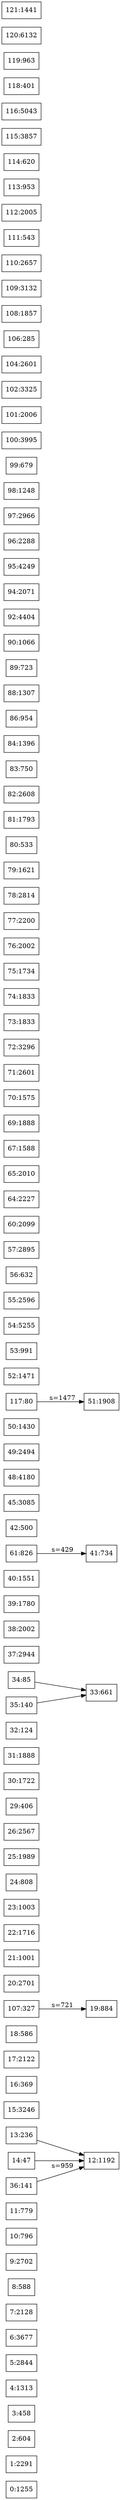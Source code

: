 digraph g { 
	rankdir = LR 
	0 [shape=box, label="0:1255"] 
	1 [shape=box, label="1:2291"] 
	2 [shape=box, label="2:604"] 
	3 [shape=box, label="3:458"] 
	4 [shape=box, label="4:1313"] 
	5 [shape=box, label="5:2844"] 
	6 [shape=box, label="6:3677"] 
	7 [shape=box, label="7:2128"] 
	8 [shape=box, label="8:588"] 
	9 [shape=box, label="9:2702"] 
	10 [shape=box, label="10:796"] 
	11 [shape=box, label="11:779"] 
	12 [shape=box, label="12:1192"] 
	13 [shape=box, label="13:236"] 
	13 -> 12
	14 [shape=box, label="14:47"] 
	14 -> 12
	15 [shape=box, label="15:3246"] 
	16 [shape=box, label="16:369"] 
	17 [shape=box, label="17:2122"] 
	18 [shape=box, label="18:586"] 
	19 [shape=box, label="19:884"] 
	20 [shape=box, label="20:2701"] 
	21 [shape=box, label="21:1001"] 
	22 [shape=box, label="22:1716"] 
	23 [shape=box, label="23:1003"] 
	24 [shape=box, label="24:808"] 
	25 [shape=box, label="25:1989"] 
	26 [shape=box, label="26:2567"] 
	29 [shape=box, label="29:406"] 
	30 [shape=box, label="30:1722"] 
	31 [shape=box, label="31:1888"] 
	32 [shape=box, label="32:124"] 
	33 [shape=box, label="33:661"] 
	34 [shape=box, label="34:85"] 
	34 -> 33
	35 [shape=box, label="35:140"] 
	35 -> 33
	36 [shape=box, label="36:141"] 
	36 -> 12 [label="s=959"] 
	37 [shape=box, label="37:2944"] 
	38 [shape=box, label="38:2002"] 
	39 [shape=box, label="39:1780"] 
	40 [shape=box, label="40:1551"] 
	41 [shape=box, label="41:734"] 
	42 [shape=box, label="42:500"] 
	45 [shape=box, label="45:3085"] 
	48 [shape=box, label="48:4180"] 
	49 [shape=box, label="49:2494"] 
	50 [shape=box, label="50:1430"] 
	51 [shape=box, label="51:1908"] 
	52 [shape=box, label="52:1471"] 
	53 [shape=box, label="53:991"] 
	54 [shape=box, label="54:5255"] 
	55 [shape=box, label="55:2596"] 
	56 [shape=box, label="56:632"] 
	57 [shape=box, label="57:2895"] 
	60 [shape=box, label="60:2099"] 
	61 [shape=box, label="61:826"] 
	61 -> 41 [label="s=429"] 
	64 [shape=box, label="64:2227"] 
	65 [shape=box, label="65:2010"] 
	67 [shape=box, label="67:1588"] 
	69 [shape=box, label="69:1888"] 
	70 [shape=box, label="70:1575"] 
	71 [shape=box, label="71:2601"] 
	72 [shape=box, label="72:3296"] 
	73 [shape=box, label="73:1833"] 
	74 [shape=box, label="74:1833"] 
	75 [shape=box, label="75:1734"] 
	76 [shape=box, label="76:2002"] 
	77 [shape=box, label="77:2200"] 
	78 [shape=box, label="78:2814"] 
	79 [shape=box, label="79:1621"] 
	80 [shape=box, label="80:533"] 
	81 [shape=box, label="81:1793"] 
	82 [shape=box, label="82:2608"] 
	83 [shape=box, label="83:750"] 
	84 [shape=box, label="84:1396"] 
	86 [shape=box, label="86:954"] 
	88 [shape=box, label="88:1307"] 
	89 [shape=box, label="89:723"] 
	90 [shape=box, label="90:1066"] 
	92 [shape=box, label="92:4404"] 
	94 [shape=box, label="94:2071"] 
	95 [shape=box, label="95:4249"] 
	96 [shape=box, label="96:2288"] 
	97 [shape=box, label="97:2966"] 
	98 [shape=box, label="98:1248"] 
	99 [shape=box, label="99:679"] 
	100 [shape=box, label="100:3995"] 
	101 [shape=box, label="101:2006"] 
	102 [shape=box, label="102:3325"] 
	104 [shape=box, label="104:2601"] 
	106 [shape=box, label="106:285"] 
	107 [shape=box, label="107:327"] 
	107 -> 19 [label="s=721"] 
	108 [shape=box, label="108:1857"] 
	109 [shape=box, label="109:3132"] 
	110 [shape=box, label="110:2657"] 
	111 [shape=box, label="111:543"] 
	112 [shape=box, label="112:2005"] 
	113 [shape=box, label="113:953"] 
	114 [shape=box, label="114:620"] 
	115 [shape=box, label="115:3857"] 
	116 [shape=box, label="116:5043"] 
	117 [shape=box, label="117:80"] 
	117 -> 51 [label="s=1477"] 
	118 [shape=box, label="118:401"] 
	119 [shape=box, label="119:963"] 
	120 [shape=box, label="120:6132"] 
	121 [shape=box, label="121:1441"] 
} 
